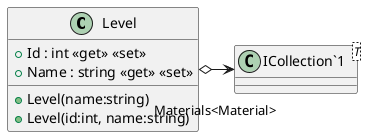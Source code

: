 @startuml
class Level {
    + Level(name:string)
    + Level(id:int, name:string)
    + Id : int <<get>> <<set>>
    + Name : string <<get>> <<set>>
}
class "ICollection`1"<T> {
}
Level o-> "Materials<Material>" "ICollection`1"
@enduml
